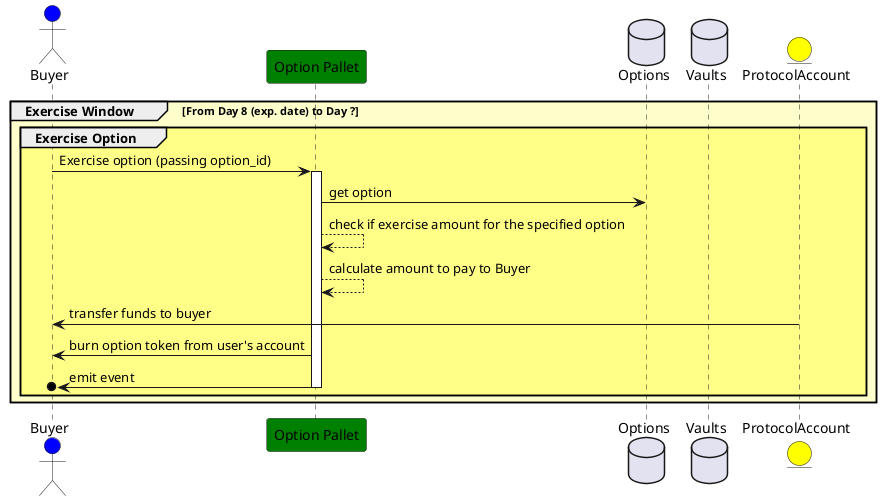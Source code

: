 @startuml
actor Buyer #blue
participant "Option Pallet" as Protocol #green
database Options
database Vaults
entity ProtocolAccount #yellow


group #FFFF0033 Exercise Window [From Day 8 (exp. date) to Day ?]
group #FFFF0055 Exercise Option 
Buyer -> Protocol: Exercise option (passing option_id)
activate Protocol
Protocol -> Options: get option
Protocol --> Protocol: check if exercise amount for the specified option
Protocol --> Protocol: calculate amount to pay to Buyer
Buyer <- ProtocolAccount: transfer funds to buyer
Protocol -> Buyer: burn option token from user's account
Buyer o<- Protocol: emit event
deactivate Protocol
end
end
@enduml